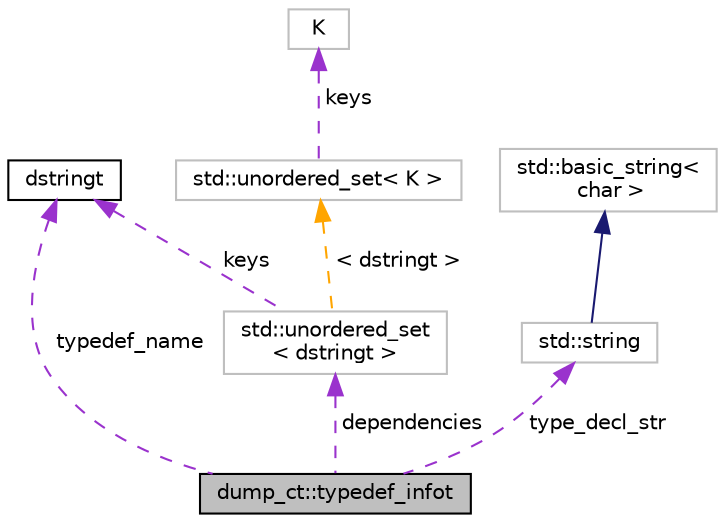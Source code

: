 digraph "dump_ct::typedef_infot"
{
 // LATEX_PDF_SIZE
  bgcolor="transparent";
  edge [fontname="Helvetica",fontsize="10",labelfontname="Helvetica",labelfontsize="10"];
  node [fontname="Helvetica",fontsize="10",shape=record];
  Node1 [label="dump_ct::typedef_infot",height=0.2,width=0.4,color="black", fillcolor="grey75", style="filled", fontcolor="black",tooltip=" "];
  Node2 -> Node1 [dir="back",color="darkorchid3",fontsize="10",style="dashed",label=" dependencies" ,fontname="Helvetica"];
  Node2 [label="std::unordered_set\l\< dstringt \>",height=0.2,width=0.4,color="grey75",tooltip=" "];
  Node3 -> Node2 [dir="back",color="darkorchid3",fontsize="10",style="dashed",label=" keys" ,fontname="Helvetica"];
  Node3 [label="dstringt",height=0.2,width=0.4,color="black",URL="$classdstringt.html",tooltip="dstringt has one field, an unsigned integer no which is an index into a static table of strings."];
  Node4 -> Node2 [dir="back",color="orange",fontsize="10",style="dashed",label=" \< dstringt \>" ,fontname="Helvetica"];
  Node4 [label="std::unordered_set\< K \>",height=0.2,width=0.4,color="grey75",tooltip="STL class."];
  Node5 -> Node4 [dir="back",color="darkorchid3",fontsize="10",style="dashed",label=" keys" ,fontname="Helvetica"];
  Node5 [label="K",height=0.2,width=0.4,color="grey75",tooltip=" "];
  Node3 -> Node1 [dir="back",color="darkorchid3",fontsize="10",style="dashed",label=" typedef_name" ,fontname="Helvetica"];
  Node6 -> Node1 [dir="back",color="darkorchid3",fontsize="10",style="dashed",label=" type_decl_str" ,fontname="Helvetica"];
  Node6 [label="std::string",height=0.2,width=0.4,color="grey75",tooltip="STL class."];
  Node7 -> Node6 [dir="back",color="midnightblue",fontsize="10",style="solid",fontname="Helvetica"];
  Node7 [label="std::basic_string\<\l char \>",height=0.2,width=0.4,color="grey75",tooltip="STL class."];
}
